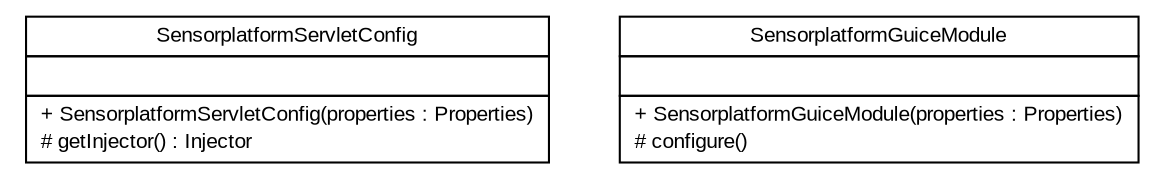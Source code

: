 #!/usr/local/bin/dot
#
# Class diagram 
# Generated by UMLGraph version R5_6 (http://www.umlgraph.org/)
#

digraph G {
	edge [fontname="arial",fontsize=10,labelfontname="arial",labelfontsize=10];
	node [fontname="arial",fontsize=10,shape=plaintext];
	nodesep=0.25;
	ranksep=0.5;
	// de.fhg.fit.biomos.sensorplatform.guice.SensorplatformServletConfig
	c52 [label=<<table title="de.fhg.fit.biomos.sensorplatform.guice.SensorplatformServletConfig" border="0" cellborder="1" cellspacing="0" cellpadding="2" port="p" href="./SensorplatformServletConfig.html">
		<tr><td><table border="0" cellspacing="0" cellpadding="1">
<tr><td align="center" balign="center"> SensorplatformServletConfig </td></tr>
		</table></td></tr>
		<tr><td><table border="0" cellspacing="0" cellpadding="1">
<tr><td align="left" balign="left">  </td></tr>
		</table></td></tr>
		<tr><td><table border="0" cellspacing="0" cellpadding="1">
<tr><td align="left" balign="left"> + SensorplatformServletConfig(properties : Properties) </td></tr>
<tr><td align="left" balign="left"> # getInjector() : Injector </td></tr>
		</table></td></tr>
		</table>>, URL="./SensorplatformServletConfig.html", fontname="arial", fontcolor="black", fontsize=10.0];
	// de.fhg.fit.biomos.sensorplatform.guice.SensorplatformGuiceModule
	c53 [label=<<table title="de.fhg.fit.biomos.sensorplatform.guice.SensorplatformGuiceModule" border="0" cellborder="1" cellspacing="0" cellpadding="2" port="p" href="./SensorplatformGuiceModule.html">
		<tr><td><table border="0" cellspacing="0" cellpadding="1">
<tr><td align="center" balign="center"> SensorplatformGuiceModule </td></tr>
		</table></td></tr>
		<tr><td><table border="0" cellspacing="0" cellpadding="1">
<tr><td align="left" balign="left">  </td></tr>
		</table></td></tr>
		<tr><td><table border="0" cellspacing="0" cellpadding="1">
<tr><td align="left" balign="left"> + SensorplatformGuiceModule(properties : Properties) </td></tr>
<tr><td align="left" balign="left"> # configure() </td></tr>
		</table></td></tr>
		</table>>, URL="./SensorplatformGuiceModule.html", fontname="arial", fontcolor="black", fontsize=10.0];
}

